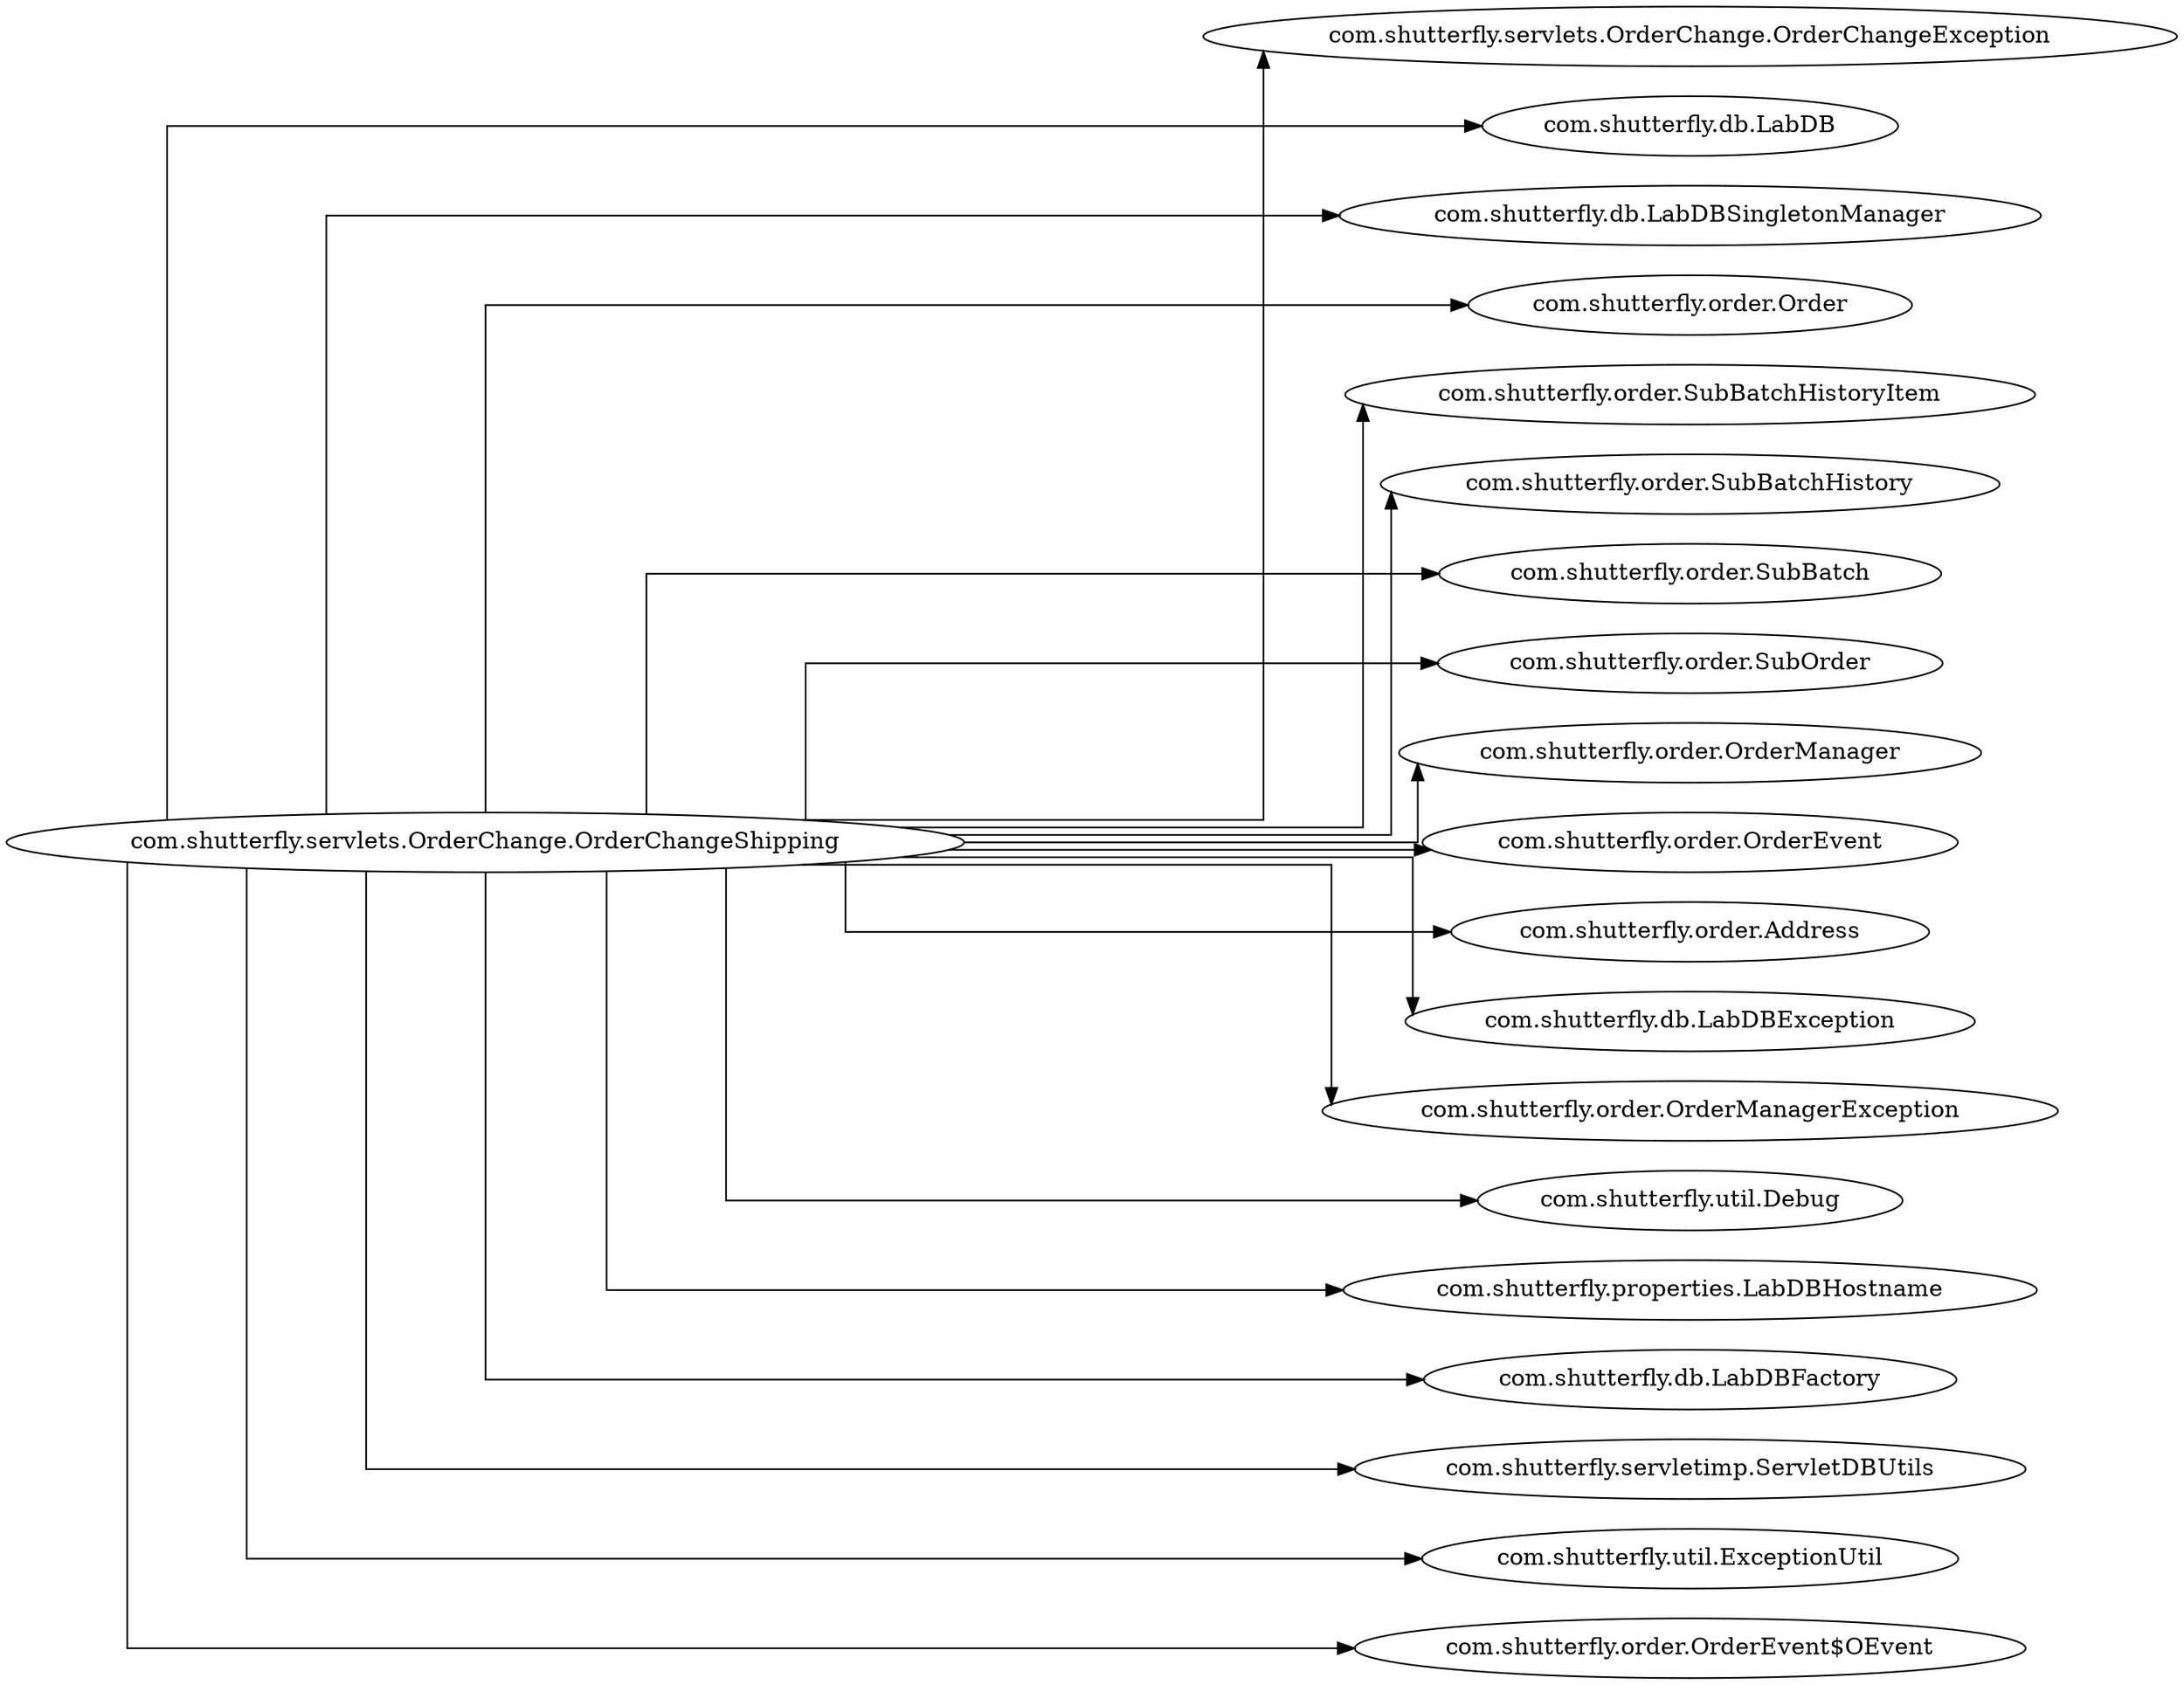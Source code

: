 digraph dependencyGraph {
 concentrate=true;
 rankdir="LR"; 
ranksep="2.0";
"com.shutterfly.servlets.OrderChange.OrderChangeException"; 
"com.shutterfly.servlets.OrderChange.OrderChangeShipping"; 
"com.shutterfly.servlets.OrderChange.OrderChangeShipping"->"com.shutterfly.db.LabDB";
"com.shutterfly.servlets.OrderChange.OrderChangeShipping"->"com.shutterfly.db.LabDBSingletonManager";
"com.shutterfly.servlets.OrderChange.OrderChangeShipping"->"com.shutterfly.order.Order";
"com.shutterfly.servlets.OrderChange.OrderChangeShipping"->"com.shutterfly.servlets.OrderChange.OrderChangeException";
"com.shutterfly.servlets.OrderChange.OrderChangeShipping"->"com.shutterfly.order.SubBatchHistoryItem";
"com.shutterfly.servlets.OrderChange.OrderChangeShipping"->"com.shutterfly.order.SubBatchHistory";
"com.shutterfly.servlets.OrderChange.OrderChangeShipping"->"com.shutterfly.order.SubBatch";
"com.shutterfly.servlets.OrderChange.OrderChangeShipping"->"com.shutterfly.order.SubOrder";
"com.shutterfly.servlets.OrderChange.OrderChangeShipping"->"com.shutterfly.order.OrderManager";
"com.shutterfly.servlets.OrderChange.OrderChangeShipping"->"com.shutterfly.order.OrderEvent";
"com.shutterfly.servlets.OrderChange.OrderChangeShipping"->"com.shutterfly.order.Address";
"com.shutterfly.servlets.OrderChange.OrderChangeShipping"->"com.shutterfly.db.LabDBException";
"com.shutterfly.servlets.OrderChange.OrderChangeShipping"->"com.shutterfly.order.OrderManagerException";
"com.shutterfly.servlets.OrderChange.OrderChangeShipping"->"com.shutterfly.util.Debug";
"com.shutterfly.servlets.OrderChange.OrderChangeShipping"->"com.shutterfly.properties.LabDBHostname";
"com.shutterfly.servlets.OrderChange.OrderChangeShipping"->"com.shutterfly.db.LabDBFactory";
"com.shutterfly.servlets.OrderChange.OrderChangeShipping"->"com.shutterfly.servletimp.ServletDBUtils";
"com.shutterfly.servlets.OrderChange.OrderChangeShipping"->"com.shutterfly.util.ExceptionUtil";
"com.shutterfly.servlets.OrderChange.OrderChangeShipping"->"com.shutterfly.order.OrderEvent$OEvent";
splines="ortho";
}